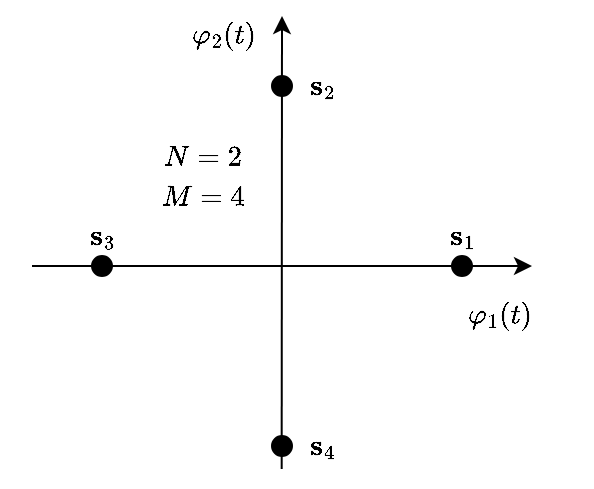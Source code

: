 <mxfile version="13.10.4" type="device"><diagram id="RaC4-dkr4Fqc1kaSVGEa" name="Page-1"><mxGraphModel dx="720" dy="439" grid="1" gridSize="10" guides="1" tooltips="1" connect="1" arrows="1" fold="1" page="1" pageScale="1" pageWidth="827" pageHeight="1169" math="1" shadow="0"><root><mxCell id="0"/><mxCell id="1" parent="0"/><mxCell id="89ZLMjNzrpSl7FaBQAsA-4" value="" style="endArrow=classic;html=1;exitX=0;exitY=0.5;exitDx=0;exitDy=0;entryX=1;entryY=0.5;entryDx=0;entryDy=0;" edge="1" parent="1"><mxGeometry width="50" height="50" relative="1" as="geometry"><mxPoint x="289" y="305" as="sourcePoint"/><mxPoint x="539" y="305" as="targetPoint"/></mxGeometry></mxCell><mxCell id="89ZLMjNzrpSl7FaBQAsA-5" value="" style="endArrow=classic;html=1;exitX=0.332;exitY=1.076;exitDx=0;exitDy=0;entryX=0.5;entryY=0;entryDx=0;entryDy=0;exitPerimeter=0;" edge="1" parent="1" source="89ZLMjNzrpSl7FaBQAsA-20"><mxGeometry width="50" height="50" relative="1" as="geometry"><mxPoint x="414" y="430" as="sourcePoint"/><mxPoint x="414" y="180" as="targetPoint"/></mxGeometry></mxCell><mxCell id="89ZLMjNzrpSl7FaBQAsA-6" value="$$\varphi_{1}(t)$$" style="text;html=1;align=center;verticalAlign=middle;resizable=1;points=[];autosize=1;" vertex="1" parent="1"><mxGeometry x="484" y="320" width="75" height="20" as="geometry"/></mxCell><mxCell id="89ZLMjNzrpSl7FaBQAsA-7" value="$$\varphi_{2}(t)$$" style="text;html=1;align=center;verticalAlign=middle;resizable=1;points=[];autosize=1;" vertex="1" parent="1"><mxGeometry x="329" y="180" width="110" height="20" as="geometry"/></mxCell><mxCell id="89ZLMjNzrpSl7FaBQAsA-8" value="" style="ellipse;whiteSpace=wrap;html=1;aspect=fixed;fillColor=#000000;" vertex="1" parent="1"><mxGeometry x="409" y="210" width="10" height="10" as="geometry"/></mxCell><mxCell id="89ZLMjNzrpSl7FaBQAsA-12" value="" style="ellipse;whiteSpace=wrap;html=1;aspect=fixed;fillColor=#000000;" vertex="1" parent="1"><mxGeometry x="409" y="390" width="10" height="10" as="geometry"/></mxCell><mxCell id="89ZLMjNzrpSl7FaBQAsA-13" value="" style="ellipse;whiteSpace=wrap;html=1;aspect=fixed;fillColor=#000000;" vertex="1" parent="1"><mxGeometry x="499" y="300" width="10" height="10" as="geometry"/></mxCell><mxCell id="89ZLMjNzrpSl7FaBQAsA-14" value="" style="ellipse;whiteSpace=wrap;html=1;aspect=fixed;fillColor=#000000;" vertex="1" parent="1"><mxGeometry x="319" y="300" width="10" height="10" as="geometry"/></mxCell><mxCell id="89ZLMjNzrpSl7FaBQAsA-17" value="$$\mathbf{s}_{1}$$" style="text;html=1;align=center;verticalAlign=middle;resizable=1;points=[];autosize=1;" vertex="1" parent="1"><mxGeometry x="484" y="280" width="40" height="20" as="geometry"/></mxCell><mxCell id="89ZLMjNzrpSl7FaBQAsA-18" value="$$\mathbf{s}_{2}$$" style="text;html=1;align=center;verticalAlign=middle;resizable=1;points=[];autosize=1;" vertex="1" parent="1"><mxGeometry x="374" y="205" width="120" height="20" as="geometry"/></mxCell><mxCell id="89ZLMjNzrpSl7FaBQAsA-19" value="$$\mathbf{s}_{3}$$" style="text;html=1;align=center;verticalAlign=middle;resizable=1;points=[];autosize=1;" vertex="1" parent="1"><mxGeometry x="301.5" y="280" width="45" height="20" as="geometry"/></mxCell><mxCell id="89ZLMjNzrpSl7FaBQAsA-20" value="$$\mathbf{s}_{4}$$" style="text;html=1;align=center;verticalAlign=middle;resizable=1;points=[];autosize=1;" vertex="1" parent="1"><mxGeometry x="374" y="385" width="120" height="20" as="geometry"/></mxCell><mxCell id="89ZLMjNzrpSl7FaBQAsA-21" value="$$N = 2$$" style="text;html=1;align=center;verticalAlign=middle;resizable=0;points=[];autosize=1;" vertex="1" parent="1"><mxGeometry x="339" y="240" width="70" height="20" as="geometry"/></mxCell><mxCell id="89ZLMjNzrpSl7FaBQAsA-22" value="$$M = 4$$" style="text;html=1;align=center;verticalAlign=middle;resizable=0;points=[];autosize=1;" vertex="1" parent="1"><mxGeometry x="339" y="260" width="70" height="20" as="geometry"/></mxCell></root></mxGraphModel></diagram></mxfile>